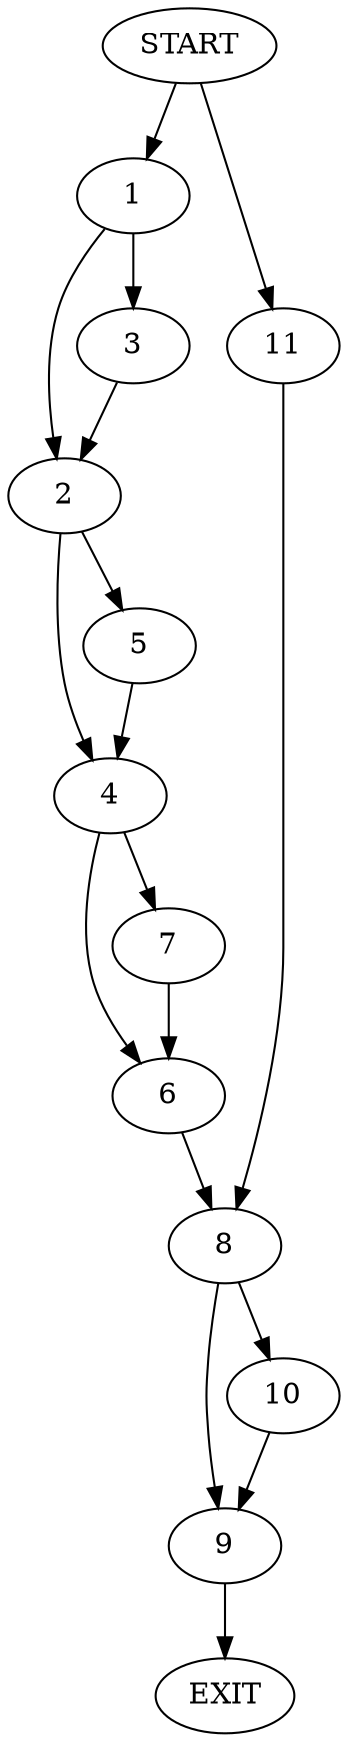 digraph {
0 [label="START"]
12 [label="EXIT"]
0 -> 1
1 -> 2
1 -> 3
2 -> 4
2 -> 5
3 -> 2
4 -> 6
4 -> 7
5 -> 4
7 -> 6
6 -> 8
8 -> 9
8 -> 10
0 -> 11
11 -> 8
9 -> 12
10 -> 9
}
